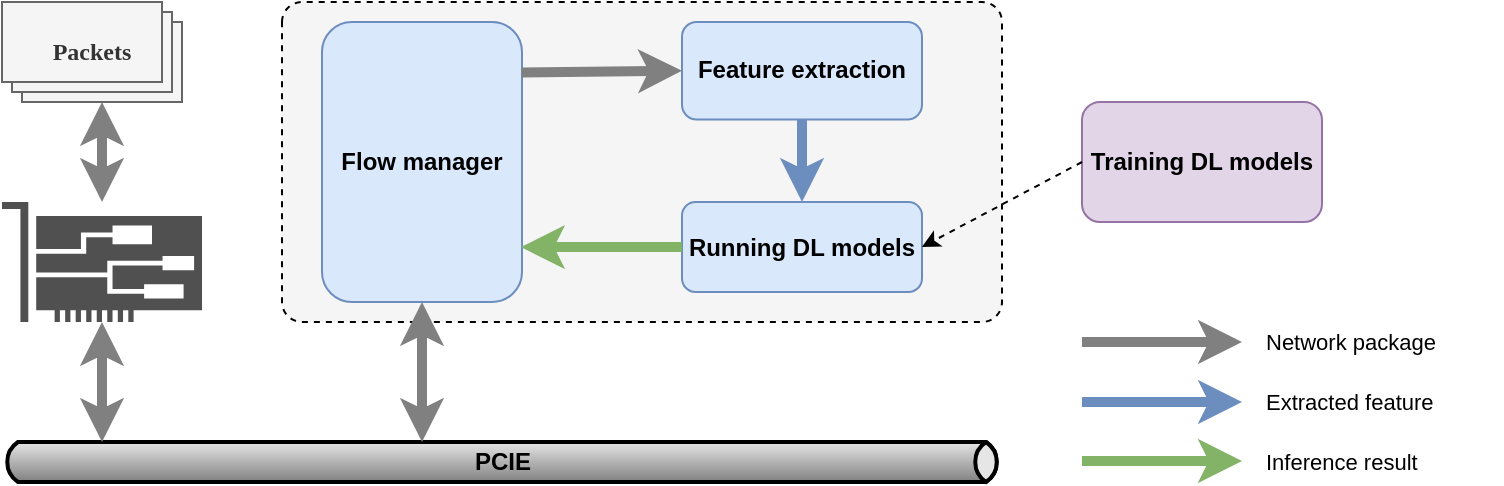 <mxfile version="23.0.0" type="github">
  <diagram name="第 1 页" id="Njb2HU4U9pL1o-MF5mix">
    <mxGraphModel dx="1018" dy="604" grid="1" gridSize="10" guides="1" tooltips="1" connect="1" arrows="1" fold="1" page="1" pageScale="1" pageWidth="827" pageHeight="1169" math="0" shadow="0">
      <root>
        <mxCell id="0" />
        <mxCell id="1" parent="0" />
        <mxCell id="3F04MWY9Rw27dz69qiCr-29" value="" style="points=[[0.25,0,0],[0.5,0,0],[0.75,0,0],[1,0.25,0],[1,0.5,0],[1,0.75,0],[0.75,1,0],[0.5,1,0],[0.25,1,0],[0,0.75,0],[0,0.5,0],[0,0.25,0]];shape=mxgraph.bpmn.task;whiteSpace=wrap;rectStyle=rounded;size=10;html=1;container=1;expand=0;collapsible=0;taskMarker=abstract;fillColor=#f5f5f5;fontColor=#333333;strokeColor=default;labelPosition=left;verticalLabelPosition=top;align=right;verticalAlign=bottom;dashed=1;fontSize=12;fontStyle=1" vertex="1" parent="1">
          <mxGeometry x="200" y="280" width="360" height="160" as="geometry" />
        </mxCell>
        <mxCell id="3F04MWY9Rw27dz69qiCr-33" value="Flow manager" style="rounded=1;whiteSpace=wrap;html=1;fillColor=#dae8fc;strokeColor=#6c8ebf;fontSize=12;fontStyle=1" vertex="1" parent="3F04MWY9Rw27dz69qiCr-29">
          <mxGeometry x="20" y="10" width="100" height="140" as="geometry" />
        </mxCell>
        <mxCell id="3F04MWY9Rw27dz69qiCr-3" value="Feature extraction" style="rounded=1;whiteSpace=wrap;html=1;fillColor=#dae8fc;strokeColor=#6c8ebf;fontSize=12;fontStyle=1" vertex="1" parent="3F04MWY9Rw27dz69qiCr-29">
          <mxGeometry x="200" y="10" width="120" height="48.75" as="geometry" />
        </mxCell>
        <mxCell id="3F04MWY9Rw27dz69qiCr-4" value="Running DL models" style="rounded=1;whiteSpace=wrap;html=1;fillColor=#dae8fc;strokeColor=#6c8ebf;fontSize=12;fontStyle=1" vertex="1" parent="3F04MWY9Rw27dz69qiCr-29">
          <mxGeometry x="200" y="100" width="120" height="45" as="geometry" />
        </mxCell>
        <mxCell id="3F04MWY9Rw27dz69qiCr-61" value="" style="endArrow=classic;html=1;rounded=0;endFill=1;endSize=6;fillColor=#f0a30a;strokeColor=#808080;strokeWidth=5;entryX=0;entryY=0.5;entryDx=0;entryDy=0;exitX=0.998;exitY=0.18;exitDx=0;exitDy=0;exitPerimeter=0;fontSize=12;fontStyle=1" edge="1" parent="3F04MWY9Rw27dz69qiCr-29" source="3F04MWY9Rw27dz69qiCr-33" target="3F04MWY9Rw27dz69qiCr-3">
          <mxGeometry width="50" height="50" relative="1" as="geometry">
            <mxPoint x="440" y="210" as="sourcePoint" />
            <mxPoint x="520" y="210" as="targetPoint" />
          </mxGeometry>
        </mxCell>
        <mxCell id="3F04MWY9Rw27dz69qiCr-63" value="" style="endArrow=classic;html=1;rounded=0;endFill=1;endSize=6;fillColor=#dae8fc;strokeColor=#6c8ebf;strokeWidth=5;entryX=0.5;entryY=0;entryDx=0;entryDy=0;exitX=0.5;exitY=1;exitDx=0;exitDy=0;fontSize=12;fontStyle=1" edge="1" parent="3F04MWY9Rw27dz69qiCr-29" source="3F04MWY9Rw27dz69qiCr-3" target="3F04MWY9Rw27dz69qiCr-4">
          <mxGeometry width="50" height="50" relative="1" as="geometry">
            <mxPoint x="410" y="210" as="sourcePoint" />
            <mxPoint x="490" y="210" as="targetPoint" />
          </mxGeometry>
        </mxCell>
        <mxCell id="3F04MWY9Rw27dz69qiCr-64" value="" style="endArrow=classic;html=1;rounded=0;endFill=1;endSize=6;fillColor=#d5e8d4;strokeColor=#82b366;strokeWidth=5;entryX=0.994;entryY=0.804;entryDx=0;entryDy=0;exitX=0;exitY=0.5;exitDx=0;exitDy=0;entryPerimeter=0;fontSize=12;fontStyle=1" edge="1" parent="3F04MWY9Rw27dz69qiCr-29" source="3F04MWY9Rw27dz69qiCr-4" target="3F04MWY9Rw27dz69qiCr-33">
          <mxGeometry width="50" height="50" relative="1" as="geometry">
            <mxPoint x="410" y="239.5" as="sourcePoint" />
            <mxPoint x="490" y="239.5" as="targetPoint" />
          </mxGeometry>
        </mxCell>
        <mxCell id="3F04MWY9Rw27dz69qiCr-1" value="Packets" style="verticalLabelPosition=middle;verticalAlign=middle;html=1;shape=mxgraph.basic.layered_rect;dx=10;outlineConnect=0;whiteSpace=wrap;horizontal=1;fontStyle=1;labelPosition=center;align=center;fontFamily=Times New Roman;fillColor=#f5f5f5;fontColor=#333333;strokeColor=#666666;fontSize=12;" vertex="1" parent="1">
          <mxGeometry x="60" y="280" width="90" height="50" as="geometry" />
        </mxCell>
        <mxCell id="3F04MWY9Rw27dz69qiCr-6" value="" style="sketch=0;pointerEvents=1;shadow=0;dashed=0;html=1;strokeColor=none;fillColor=#505050;labelPosition=center;verticalLabelPosition=bottom;verticalAlign=top;outlineConnect=0;align=center;shape=mxgraph.office.devices.nic;fontSize=12;fontStyle=1" vertex="1" parent="1">
          <mxGeometry x="60" y="380" width="100" height="60" as="geometry" />
        </mxCell>
        <mxCell id="3F04MWY9Rw27dz69qiCr-19" value="&lt;font style=&quot;font-size: 12px;&quot;&gt;PCIE&lt;/font&gt;" style="strokeWidth=2;strokeColor=#000000;dashed=0;align=center;html=1;fontSize=12;shape=mxgraph.eip.messageChannel;fontStyle=1" vertex="1" parent="1">
          <mxGeometry x="60" y="500" width="500" height="20" as="geometry" />
        </mxCell>
        <mxCell id="3F04MWY9Rw27dz69qiCr-27" value="Training DL models" style="rounded=1;whiteSpace=wrap;html=1;fillColor=#e1d5e7;strokeColor=#9673a6;fontSize=12;fontStyle=1" vertex="1" parent="1">
          <mxGeometry x="600" y="330" width="120" height="60" as="geometry" />
        </mxCell>
        <mxCell id="3F04MWY9Rw27dz69qiCr-32" value="Network package" style="text;whiteSpace=wrap;verticalAlign=middle;fontSize=11;" vertex="1" parent="1">
          <mxGeometry x="690" y="440" width="120" height="20" as="geometry" />
        </mxCell>
        <mxCell id="3F04MWY9Rw27dz69qiCr-50" value="" style="endArrow=classic;html=1;rounded=0;entryX=1;entryY=0.5;entryDx=0;entryDy=0;exitX=0;exitY=0.5;exitDx=0;exitDy=0;dashed=1;fontSize=12;fontStyle=1" edge="1" parent="1" source="3F04MWY9Rw27dz69qiCr-27" target="3F04MWY9Rw27dz69qiCr-4">
          <mxGeometry width="50" height="50" relative="1" as="geometry">
            <mxPoint x="360" y="470" as="sourcePoint" />
            <mxPoint x="410" y="420" as="targetPoint" />
          </mxGeometry>
        </mxCell>
        <mxCell id="3F04MWY9Rw27dz69qiCr-51" value="Extracted feature" style="text;whiteSpace=wrap;verticalAlign=middle;fontSize=11;" vertex="1" parent="1">
          <mxGeometry x="690" y="470" width="120" height="20" as="geometry" />
        </mxCell>
        <mxCell id="3F04MWY9Rw27dz69qiCr-52" value="Inference result" style="text;whiteSpace=wrap;verticalAlign=middle;fontSize=11;" vertex="1" parent="1">
          <mxGeometry x="690" y="500" width="120" height="20" as="geometry" />
        </mxCell>
        <mxCell id="3F04MWY9Rw27dz69qiCr-55" value="" style="endArrow=classic;html=1;rounded=0;endFill=1;endSize=6;fillColor=#dae8fc;strokeColor=#6c8ebf;strokeWidth=5;fontSize=12;fontStyle=1" edge="1" parent="1">
          <mxGeometry width="50" height="50" relative="1" as="geometry">
            <mxPoint x="600" y="480" as="sourcePoint" />
            <mxPoint x="680" y="480" as="targetPoint" />
          </mxGeometry>
        </mxCell>
        <mxCell id="3F04MWY9Rw27dz69qiCr-56" value="" style="endArrow=classic;html=1;rounded=0;endFill=1;endSize=6;fillColor=#f0a30a;strokeColor=#808080;strokeWidth=5;fontSize=12;fontStyle=1" edge="1" parent="1">
          <mxGeometry width="50" height="50" relative="1" as="geometry">
            <mxPoint x="600" y="450" as="sourcePoint" />
            <mxPoint x="680" y="450" as="targetPoint" />
          </mxGeometry>
        </mxCell>
        <mxCell id="3F04MWY9Rw27dz69qiCr-57" value="" style="endArrow=classic;html=1;rounded=0;endFill=1;endSize=6;fillColor=#d5e8d4;strokeColor=#82b366;strokeWidth=5;fontSize=12;fontStyle=1" edge="1" parent="1">
          <mxGeometry width="50" height="50" relative="1" as="geometry">
            <mxPoint x="600" y="509.5" as="sourcePoint" />
            <mxPoint x="680" y="509.5" as="targetPoint" />
          </mxGeometry>
        </mxCell>
        <mxCell id="3F04MWY9Rw27dz69qiCr-58" value="" style="endArrow=classic;html=1;rounded=0;endFill=1;endSize=6;fillColor=#f0a30a;strokeColor=#808080;strokeWidth=5;exitX=0;exitY=0;exitDx=50;exitDy=50;exitPerimeter=0;startArrow=classic;startFill=1;fontSize=12;fontStyle=1" edge="1" parent="1" source="3F04MWY9Rw27dz69qiCr-1" target="3F04MWY9Rw27dz69qiCr-6">
          <mxGeometry width="50" height="50" relative="1" as="geometry">
            <mxPoint x="610" y="460" as="sourcePoint" />
            <mxPoint x="690" y="460" as="targetPoint" />
          </mxGeometry>
        </mxCell>
        <mxCell id="3F04MWY9Rw27dz69qiCr-59" value="" style="endArrow=classic;html=1;rounded=0;endFill=1;endSize=6;fillColor=#f0a30a;strokeColor=#808080;strokeWidth=5;entryX=0;entryY=0;entryDx=50;entryDy=0;entryPerimeter=0;startArrow=classic;startFill=1;fontSize=12;fontStyle=1" edge="1" parent="1" source="3F04MWY9Rw27dz69qiCr-6" target="3F04MWY9Rw27dz69qiCr-19">
          <mxGeometry width="50" height="50" relative="1" as="geometry">
            <mxPoint x="110" y="450" as="sourcePoint" />
            <mxPoint x="110" y="490" as="targetPoint" />
          </mxGeometry>
        </mxCell>
        <mxCell id="3F04MWY9Rw27dz69qiCr-60" value="" style="endArrow=classic;html=1;rounded=0;endFill=1;endSize=6;fillColor=#f0a30a;strokeColor=#808080;strokeWidth=5;entryX=0.5;entryY=1;entryDx=0;entryDy=0;exitX=0;exitY=0;exitDx=210;exitDy=0;exitPerimeter=0;startArrow=classic;startFill=1;fontSize=12;fontStyle=1" edge="1" parent="1" source="3F04MWY9Rw27dz69qiCr-19" target="3F04MWY9Rw27dz69qiCr-33">
          <mxGeometry width="50" height="50" relative="1" as="geometry">
            <mxPoint x="630" y="480" as="sourcePoint" />
            <mxPoint x="710" y="480" as="targetPoint" />
          </mxGeometry>
        </mxCell>
      </root>
    </mxGraphModel>
  </diagram>
</mxfile>
